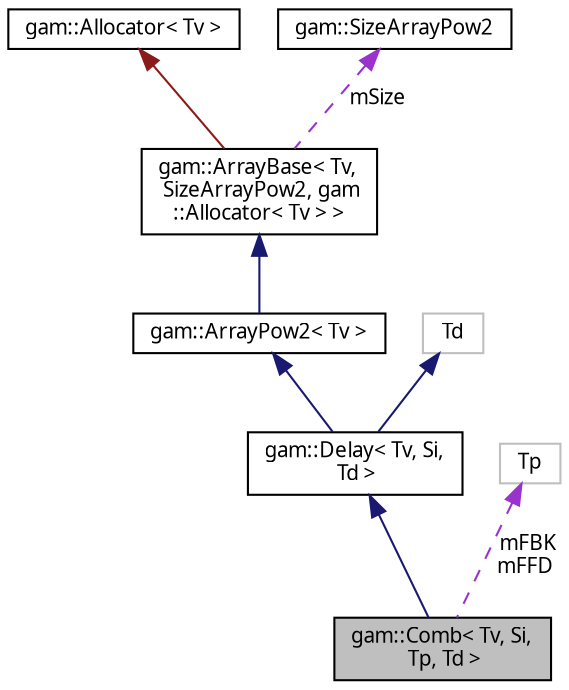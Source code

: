 digraph "gam::Comb&lt; Tv, Si, Tp, Td &gt;"
{
 // LATEX_PDF_SIZE
  bgcolor="transparent";
  edge [fontname="FreeSans.ttf",fontsize="10",labelfontname="FreeSans.ttf",labelfontsize="10"];
  node [fontname="FreeSans.ttf",fontsize="10",shape=record];
  Node1 [label="gam::Comb\< Tv, Si,\l Tp, Td \>",height=0.2,width=0.4,color="black", fillcolor="grey75", style="filled", fontcolor="black",tooltip="Variable length delay-line with feedback and/or feedforward."];
  Node2 -> Node1 [dir="back",color="midnightblue",fontsize="10",style="solid",fontname="FreeSans.ttf"];
  Node2 [label="gam::Delay\< Tv, Si,\l Td \>",height=0.2,width=0.4,color="black",URL="$classgam_1_1_delay.html",tooltip="Variable length delay line."];
  Node3 -> Node2 [dir="back",color="midnightblue",fontsize="10",style="solid",fontname="FreeSans.ttf"];
  Node3 [label="gam::ArrayPow2\< Tv \>",height=0.2,width=0.4,color="black",URL="$classgam_1_1_array_pow2.html",tooltip=" "];
  Node4 -> Node3 [dir="back",color="midnightblue",fontsize="10",style="solid",fontname="FreeSans.ttf"];
  Node4 [label="gam::ArrayBase\< Tv,\l SizeArrayPow2, gam\l::Allocator\< Tv \> \>",height=0.2,width=0.4,color="black",URL="$classgam_1_1_array_base.html",tooltip=" "];
  Node5 -> Node4 [dir="back",color="firebrick4",fontsize="10",style="solid",fontname="FreeSans.ttf"];
  Node5 [label="gam::Allocator\< Tv \>",height=0.2,width=0.4,color="black",URL="$classgam_1_1_allocator.html",tooltip=" "];
  Node6 -> Node4 [dir="back",color="darkorchid3",fontsize="10",style="dashed",label=" mSize" ,fontname="FreeSans.ttf"];
  Node6 [label="gam::SizeArrayPow2",height=0.2,width=0.4,color="black",URL="$structgam_1_1_size_array_pow2.html",tooltip="Size functor for ArrayPow2."];
  Node7 -> Node2 [dir="back",color="midnightblue",fontsize="10",style="solid",fontname="FreeSans.ttf"];
  Node7 [label="Td",height=0.2,width=0.4,color="grey75",tooltip=" "];
  Node8 -> Node1 [dir="back",color="darkorchid3",fontsize="10",style="dashed",label=" mFBK\nmFFD" ,fontname="FreeSans.ttf"];
  Node8 [label="Tp",height=0.2,width=0.4,color="grey75",tooltip=" "];
}
